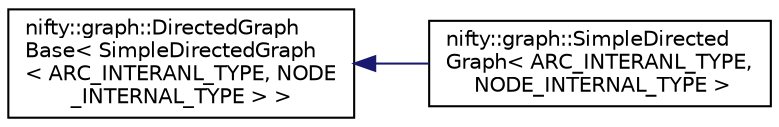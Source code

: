 digraph "Graphical Class Hierarchy"
{
  edge [fontname="Helvetica",fontsize="10",labelfontname="Helvetica",labelfontsize="10"];
  node [fontname="Helvetica",fontsize="10",shape=record];
  rankdir="LR";
  Node1 [label="nifty::graph::DirectedGraph\lBase\< SimpleDirectedGraph\l\< ARC_INTERANL_TYPE, NODE\l_INTERNAL_TYPE \> \>",height=0.2,width=0.4,color="black", fillcolor="white", style="filled",URL="$classnifty_1_1graph_1_1DirectedGraphBase.html"];
  Node1 -> Node2 [dir="back",color="midnightblue",fontsize="10",style="solid",fontname="Helvetica"];
  Node2 [label="nifty::graph::SimpleDirected\lGraph\< ARC_INTERANL_TYPE,\l NODE_INTERNAL_TYPE \>",height=0.2,width=0.4,color="black", fillcolor="white", style="filled",URL="$classnifty_1_1graph_1_1SimpleDirectedGraph.html"];
}
